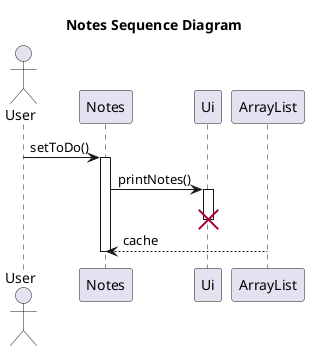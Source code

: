 @startuml
title Notes Sequence Diagram
'https://plantuml.com/sequence-diagram

actor User

User -> Notes : setToDo()
activate Notes

Notes -> Ui : printNotes()
activate Ui
deactivate Ui
destroy Ui
ArrayList --> Notes : cache
deactivate Notes

@enduml
